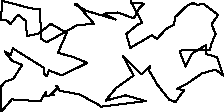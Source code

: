 unitsize(0.001cm);
// 24676.1
draw((1357,1905)--(1660,1556));
draw((1660,1556)--(1362,1526));
draw((1362,1526)--(826,1226));
draw((826,1226)--(737,1285));
draw((737,1285)--(705,1812));
draw((705,1812)--(554,1825));
draw((554,1825)--(43,1957));
draw((43,1957)--(22,1617));
draw((22,1617)--(138,1610));
draw((138,1610)--(185,1542));
draw((185,1542)--(323,1714));
draw((323,1714)--(457,1607));
draw((457,1607)--(482,1337));
draw((482,1337)--(693,1383));
draw((693,1383)--(901,1552));
draw((901,1552)--(1183,1391));
draw((1183,1391)--(1027,1041));
draw((1027,1041)--(1307,964));
draw((1307,964)--(1544,863));
draw((1544,863)--(1097,643));
draw((1097,643)--(868,731));
draw((868,731)--(834,629));
draw((834,629)--(781,671));
draw((781,671)--(779,777));
draw((779,777)--(234,1118));
draw((234,1118)--(192,1004));
draw((192,1004)--(86,1065));
draw((86,1065)--(219,898));
draw((219,898)--(396,828));
draw((396,828)--(242,584));
draw((242,584)--(99,536));
draw((99,536)--(40,462));
draw((40,462)--(14,454));
draw((14,454)--(29,6));
draw((29,6)--(213,220));
draw((213,220)--(721,186));
draw((721,186)--(812,351));
draw((812,351)--(805,272));
draw((805,272)--(960,303));
draw((960,303)--(913,317));
draw((913,317)--(1031,428));
draw((1031,428)--(1000,457));
draw((1000,457)--(1058,372));
draw((1058,372)--(1410,307));
draw((1410,307)--(1774,107));
draw((1774,107)--(1779,90));
draw((1779,90)--(2576,189));
draw((2576,189)--(2221,291));
draw((2221,291)--(1868,197));
draw((1868,197)--(2049,417));
draw((2049,417)--(2361,640));
draw((2361,640)--(2178,978));
draw((2178,978)--(2499,658));
draw((2499,658)--(2650,802));
draw((2650,802)--(2636,727));
draw((2636,727)--(2781,478));
draw((2781,478)--(2990,214));
draw((2990,214)--(3099,173));
draw((3099,173)--(3249,378));
draw((3249,378)--(3124,408));
draw((3124,408)--(3297,491));
draw((3297,491)--(3564,676));
draw((3564,676)--(3806,746));
draw((3806,746)--(3939,640));
draw((3939,640)--(3835,963));
draw((3835,963)--(3646,1018));
draw((3646,1018)--(3635,1174));
draw((3635,1174)--(3394,1028));
draw((3394,1028)--(3278,799));
draw((3278,799)--(3174,1064));
draw((3174,1064)--(3213,1085));
draw((3213,1085)--(3704,1082));
draw((3704,1082)--(3729,1188));
draw((3729,1188)--(3808,1375));
draw((3808,1375)--(3736,1542));
draw((3736,1542)--(3853,1712));
draw((3853,1712)--(3586,1909));
draw((3586,1909)--(3499,1885));
draw((3499,1885)--(3409,1917));
draw((3409,1917)--(3314,1881));
draw((3314,1881)--(3092,1668));
draw((3092,1668)--(3078,1541));
draw((3078,1541)--(2933,1459));
draw((2933,1459)--(2773,1286));
draw((2773,1286)--(2687,1353));
draw((2687,1353)--(2302,1127));
draw((2302,1127)--(2232,1374));
draw((2232,1374)--(2433,1538));
draw((2433,1538)--(2513,1572));
draw((2513,1572)--(2312,1949));
draw((2312,1949)--(2318,1925));
draw((2318,1925)--(2552,1909));
draw((2552,1909)--(2469,1838));
draw((2469,1838)--(2365,1649));
draw((2365,1649)--(2082,1753));
draw((2082,1753)--(1838,1732));
draw((1838,1732)--(2048,1628));
draw((2048,1628)--(1533,1780));
draw((1533,1780)--(1327,1893));
draw((1327,1893)--(1357,1905));
